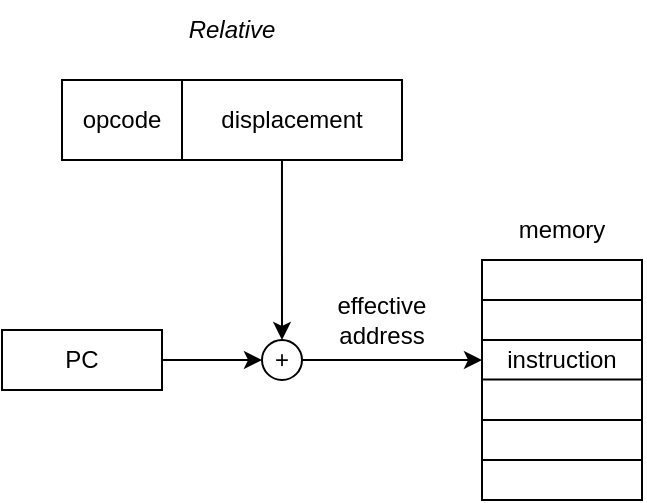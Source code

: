 <mxfile version="22.1.4" type="device">
  <diagram name="Page-1" id="ot3oJ0A_FJG3IO7jYxw4">
    <mxGraphModel dx="868" dy="432" grid="1" gridSize="10" guides="1" tooltips="1" connect="1" arrows="1" fold="1" page="1" pageScale="1" pageWidth="850" pageHeight="1100" math="0" shadow="0">
      <root>
        <mxCell id="0" />
        <mxCell id="1" parent="0" />
        <mxCell id="2TrJgn0k99Wz9AcOf1YM-95" value="" style="rounded=0;whiteSpace=wrap;html=1;" parent="1" vertex="1">
          <mxGeometry x="50" y="170" width="170" height="40" as="geometry" />
        </mxCell>
        <mxCell id="2TrJgn0k99Wz9AcOf1YM-96" value="opcode" style="text;html=1;strokeColor=none;fillColor=none;align=center;verticalAlign=middle;whiteSpace=wrap;rounded=0;" parent="1" vertex="1">
          <mxGeometry x="50" y="175" width="60" height="30" as="geometry" />
        </mxCell>
        <mxCell id="2TrJgn0k99Wz9AcOf1YM-97" value="" style="endArrow=none;html=1;rounded=0;entryX=0.325;entryY=0.018;entryDx=0;entryDy=0;entryPerimeter=0;" parent="1" edge="1">
          <mxGeometry width="50" height="50" relative="1" as="geometry">
            <mxPoint x="110" y="210" as="sourcePoint" />
            <mxPoint x="110" y="170" as="targetPoint" />
          </mxGeometry>
        </mxCell>
        <mxCell id="2TrJgn0k99Wz9AcOf1YM-99" value="Relative" style="text;html=1;strokeColor=none;fillColor=none;align=center;verticalAlign=middle;whiteSpace=wrap;rounded=0;fontStyle=2" parent="1" vertex="1">
          <mxGeometry x="60" y="130" width="150" height="30" as="geometry" />
        </mxCell>
        <mxCell id="2TrJgn0k99Wz9AcOf1YM-109" value="" style="rounded=0;whiteSpace=wrap;html=1;" parent="1" vertex="1">
          <mxGeometry x="260" y="260" width="80" height="120" as="geometry" />
        </mxCell>
        <mxCell id="2TrJgn0k99Wz9AcOf1YM-110" value="" style="endArrow=none;html=1;rounded=0;" parent="1" edge="1">
          <mxGeometry width="50" height="50" relative="1" as="geometry">
            <mxPoint x="260" y="280" as="sourcePoint" />
            <mxPoint x="340" y="280" as="targetPoint" />
          </mxGeometry>
        </mxCell>
        <mxCell id="2TrJgn0k99Wz9AcOf1YM-111" value="" style="endArrow=none;html=1;rounded=0;" parent="1" edge="1">
          <mxGeometry width="50" height="50" relative="1" as="geometry">
            <mxPoint x="260" y="300" as="sourcePoint" />
            <mxPoint x="340" y="300" as="targetPoint" />
          </mxGeometry>
        </mxCell>
        <mxCell id="2TrJgn0k99Wz9AcOf1YM-112" value="" style="endArrow=none;html=1;rounded=0;" parent="1" edge="1">
          <mxGeometry width="50" height="50" relative="1" as="geometry">
            <mxPoint x="260" y="319.8" as="sourcePoint" />
            <mxPoint x="340" y="319.8" as="targetPoint" />
          </mxGeometry>
        </mxCell>
        <mxCell id="2TrJgn0k99Wz9AcOf1YM-113" value="" style="endArrow=none;html=1;rounded=0;" parent="1" edge="1">
          <mxGeometry width="50" height="50" relative="1" as="geometry">
            <mxPoint x="260" y="340" as="sourcePoint" />
            <mxPoint x="340" y="340" as="targetPoint" />
          </mxGeometry>
        </mxCell>
        <mxCell id="2TrJgn0k99Wz9AcOf1YM-114" value="" style="endArrow=none;html=1;rounded=0;" parent="1" edge="1">
          <mxGeometry width="50" height="50" relative="1" as="geometry">
            <mxPoint x="260" y="360" as="sourcePoint" />
            <mxPoint x="340" y="360" as="targetPoint" />
          </mxGeometry>
        </mxCell>
        <mxCell id="2TrJgn0k99Wz9AcOf1YM-115" value="memory" style="text;html=1;strokeColor=none;fillColor=none;align=center;verticalAlign=middle;whiteSpace=wrap;rounded=0;" parent="1" vertex="1">
          <mxGeometry x="260" y="230" width="80" height="30" as="geometry" />
        </mxCell>
        <mxCell id="2TrJgn0k99Wz9AcOf1YM-116" value="instruction" style="text;html=1;strokeColor=none;fillColor=none;align=center;verticalAlign=middle;whiteSpace=wrap;rounded=0;" parent="1" vertex="1">
          <mxGeometry x="260" y="300" width="80" height="20" as="geometry" />
        </mxCell>
        <mxCell id="2TrJgn0k99Wz9AcOf1YM-118" value="effective address" style="text;html=1;strokeColor=none;fillColor=none;align=center;verticalAlign=middle;whiteSpace=wrap;rounded=0;" parent="1" vertex="1">
          <mxGeometry x="170" y="275" width="80" height="30" as="geometry" />
        </mxCell>
        <mxCell id="kAW9tDxv86w-MjhRQov_-2" value="displacement" style="text;html=1;strokeColor=none;fillColor=none;align=center;verticalAlign=middle;whiteSpace=wrap;rounded=0;" parent="1" vertex="1">
          <mxGeometry x="110" y="175" width="110" height="30" as="geometry" />
        </mxCell>
        <mxCell id="kAW9tDxv86w-MjhRQov_-5" value="+" style="ellipse;whiteSpace=wrap;html=1;aspect=fixed;" parent="1" vertex="1">
          <mxGeometry x="150" y="300" width="20" height="20" as="geometry" />
        </mxCell>
        <mxCell id="kAW9tDxv86w-MjhRQov_-6" value="" style="endArrow=classic;html=1;rounded=0;entryX=0;entryY=0.5;entryDx=0;entryDy=0;exitX=1;exitY=0.5;exitDx=0;exitDy=0;" parent="1" target="kAW9tDxv86w-MjhRQov_-5" edge="1">
          <mxGeometry width="50" height="50" relative="1" as="geometry">
            <mxPoint x="100" y="310" as="sourcePoint" />
            <mxPoint x="90" y="205" as="targetPoint" />
          </mxGeometry>
        </mxCell>
        <mxCell id="kAW9tDxv86w-MjhRQov_-8" value="" style="endArrow=classic;html=1;rounded=0;entryX=0;entryY=0.5;entryDx=0;entryDy=0;exitX=1;exitY=0.5;exitDx=0;exitDy=0;" parent="1" source="kAW9tDxv86w-MjhRQov_-5" target="2TrJgn0k99Wz9AcOf1YM-116" edge="1">
          <mxGeometry width="50" height="50" relative="1" as="geometry">
            <mxPoint x="150" y="305" as="sourcePoint" />
            <mxPoint x="200" y="255" as="targetPoint" />
          </mxGeometry>
        </mxCell>
        <mxCell id="WR90RiqcOPE-TO8AId8w-1" value="PC" style="rounded=0;whiteSpace=wrap;html=1;" vertex="1" parent="1">
          <mxGeometry x="20" y="295" width="80" height="30" as="geometry" />
        </mxCell>
        <mxCell id="WR90RiqcOPE-TO8AId8w-2" value="" style="endArrow=classic;html=1;rounded=0;exitX=0.647;exitY=1;exitDx=0;exitDy=0;exitPerimeter=0;entryX=0.5;entryY=0;entryDx=0;entryDy=0;" edge="1" parent="1" source="2TrJgn0k99Wz9AcOf1YM-95" target="kAW9tDxv86w-MjhRQov_-5">
          <mxGeometry width="50" height="50" relative="1" as="geometry">
            <mxPoint x="400" y="440" as="sourcePoint" />
            <mxPoint x="450" y="390" as="targetPoint" />
          </mxGeometry>
        </mxCell>
      </root>
    </mxGraphModel>
  </diagram>
</mxfile>
